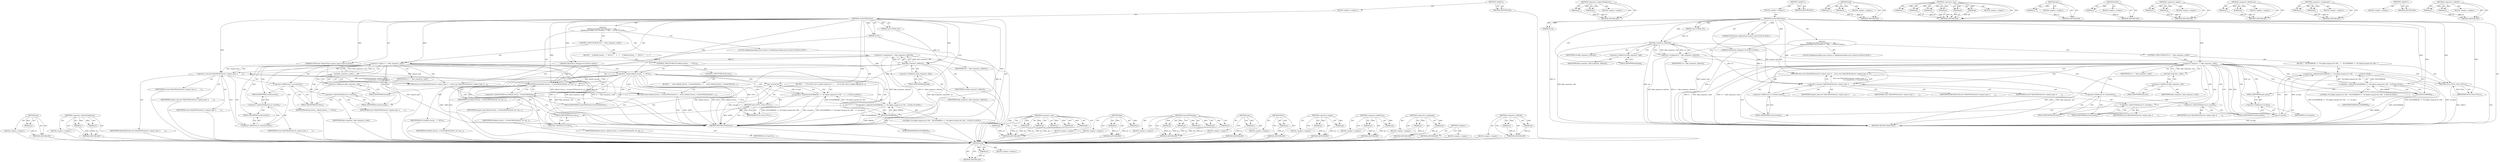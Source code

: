 digraph "&lt;operator&gt;.shiftLeft" {
vulnerable_108 [label=<(METHOD,end)>];
vulnerable_109 [label=<(PARAM,p1)>];
vulnerable_110 [label=<(BLOCK,&lt;empty&gt;,&lt;empty&gt;)>];
vulnerable_111 [label=<(METHOD_RETURN,ANY)>];
vulnerable_134 [label=<(METHOD,&lt;operator&gt;.indirectFieldAccess)>];
vulnerable_135 [label=<(PARAM,p1)>];
vulnerable_136 [label=<(PARAM,p2)>];
vulnerable_137 [label=<(BLOCK,&lt;empty&gt;,&lt;empty&gt;)>];
vulnerable_138 [label=<(METHOD_RETURN,ANY)>];
vulnerable_6 [label=<(METHOD,&lt;global&gt;)<SUB>1</SUB>>];
vulnerable_7 [label=<(BLOCK,&lt;empty&gt;,&lt;empty&gt;)<SUB>1</SUB>>];
vulnerable_8 [label=<(METHOD,CreateURLFetcher)<SUB>1</SUB>>];
vulnerable_9 [label=<(PARAM,int id)<SUB>2</SUB>>];
vulnerable_10 [label=<(PARAM,const GURL&amp; url)<SUB>3</SUB>>];
vulnerable_11 [label="<(PARAM,URLFetcher::RequestType request_type)<SUB>4</SUB>>"];
vulnerable_12 [label="<(PARAM,URLFetcher::Delegate* d)<SUB>5</SUB>>"];
vulnerable_13 [label="<(BLOCK,{
   FakeResponseMap::const_iterator it = fake_...,{
   FakeResponseMap::const_iterator it = fake_...)<SUB>5</SUB>>"];
vulnerable_14 [label="<(LOCAL,FakeResponseMap.const_iterator it: FakeResponseMap.const_iterator)<SUB>6</SUB>>"];
vulnerable_15 [label=<(&lt;operator&gt;.assignment,it = fake_responses_.find(url))<SUB>6</SUB>>];
vulnerable_16 [label=<(IDENTIFIER,it,it = fake_responses_.find(url))<SUB>6</SUB>>];
vulnerable_17 [label=<(find,fake_responses_.find(url))<SUB>6</SUB>>];
vulnerable_18 [label=<(&lt;operator&gt;.fieldAccess,fake_responses_.find)<SUB>6</SUB>>];
vulnerable_19 [label=<(IDENTIFIER,fake_responses_,fake_responses_.find(url))<SUB>6</SUB>>];
vulnerable_20 [label=<(FIELD_IDENTIFIER,find,find)<SUB>6</SUB>>];
vulnerable_21 [label=<(IDENTIFIER,url,fake_responses_.find(url))<SUB>6</SUB>>];
vulnerable_22 [label=<(CONTROL_STRUCTURE,IF,if (it == fake_responses_.end()))<SUB>7</SUB>>];
vulnerable_23 [label=<(&lt;operator&gt;.equals,it == fake_responses_.end())<SUB>7</SUB>>];
vulnerable_24 [label=<(IDENTIFIER,it,it == fake_responses_.end())<SUB>7</SUB>>];
vulnerable_25 [label=<(end,fake_responses_.end())<SUB>7</SUB>>];
vulnerable_26 [label=<(&lt;operator&gt;.fieldAccess,fake_responses_.end)<SUB>7</SUB>>];
vulnerable_27 [label=<(IDENTIFIER,fake_responses_,fake_responses_.end())<SUB>7</SUB>>];
vulnerable_28 [label=<(FIELD_IDENTIFIER,end,end)<SUB>7</SUB>>];
vulnerable_29 [label=<(BLOCK,{
    DLOG(ERROR) &lt;&lt; &quot;No baked response for URL...,{
    DLOG(ERROR) &lt;&lt; &quot;No baked response for URL...)<SUB>7</SUB>>];
vulnerable_30 [label="<(&lt;operator&gt;.shiftLeft,DLOG(ERROR) &lt;&lt; &quot;No baked response for URL: &quot; &lt;&lt;...)<SUB>8</SUB>>"];
vulnerable_31 [label="<(&lt;operator&gt;.shiftLeft,DLOG(ERROR) &lt;&lt; &quot;No baked response for URL: &quot;)<SUB>8</SUB>>"];
vulnerable_32 [label=<(DLOG,DLOG(ERROR))<SUB>8</SUB>>];
vulnerable_33 [label=<(IDENTIFIER,ERROR,DLOG(ERROR))<SUB>8</SUB>>];
vulnerable_34 [label="<(LITERAL,&quot;No baked response for URL: &quot;,DLOG(ERROR) &lt;&lt; &quot;No baked response for URL: &quot;)<SUB>8</SUB>>"];
vulnerable_35 [label=<(spec,url.spec())<SUB>8</SUB>>];
vulnerable_36 [label=<(&lt;operator&gt;.fieldAccess,url.spec)<SUB>8</SUB>>];
vulnerable_37 [label=<(IDENTIFIER,url,url.spec())<SUB>8</SUB>>];
vulnerable_38 [label=<(FIELD_IDENTIFIER,spec,spec)<SUB>8</SUB>>];
vulnerable_39 [label=<(RETURN,return NULL;,return NULL;)<SUB>9</SUB>>];
vulnerable_40 [label=<(IDENTIFIER,NULL,return NULL;)<SUB>9</SUB>>];
vulnerable_41 [label=<(RETURN,return new FakeURLFetcher(url, request_type, d,...,return new FakeURLFetcher(url, request_type, d,...)<SUB>11</SUB>>];
vulnerable_42 [label=<(&lt;operator&gt;.new,new FakeURLFetcher(url, request_type, d,
      ...)<SUB>11</SUB>>];
vulnerable_43 [label=<(IDENTIFIER,FakeURLFetcher,new FakeURLFetcher(url, request_type, d,
      ...)<SUB>11</SUB>>];
vulnerable_44 [label=<(IDENTIFIER,url,new FakeURLFetcher(url, request_type, d,
      ...)<SUB>11</SUB>>];
vulnerable_45 [label=<(IDENTIFIER,request_type,new FakeURLFetcher(url, request_type, d,
      ...)<SUB>11</SUB>>];
vulnerable_46 [label=<(IDENTIFIER,d,new FakeURLFetcher(url, request_type, d,
      ...)<SUB>11</SUB>>];
vulnerable_47 [label=<(&lt;operator&gt;.fieldAccess,it-&gt;second.first)<SUB>12</SUB>>];
vulnerable_48 [label=<(&lt;operator&gt;.indirectFieldAccess,it-&gt;second)<SUB>12</SUB>>];
vulnerable_49 [label=<(IDENTIFIER,it,new FakeURLFetcher(url, request_type, d,
      ...)<SUB>12</SUB>>];
vulnerable_50 [label=<(FIELD_IDENTIFIER,second,second)<SUB>12</SUB>>];
vulnerable_51 [label=<(FIELD_IDENTIFIER,first,first)<SUB>12</SUB>>];
vulnerable_52 [label=<(&lt;operator&gt;.fieldAccess,it-&gt;second.second)<SUB>12</SUB>>];
vulnerable_53 [label=<(&lt;operator&gt;.indirectFieldAccess,it-&gt;second)<SUB>12</SUB>>];
vulnerable_54 [label=<(IDENTIFIER,it,new FakeURLFetcher(url, request_type, d,
      ...)<SUB>12</SUB>>];
vulnerable_55 [label=<(FIELD_IDENTIFIER,second,second)<SUB>12</SUB>>];
vulnerable_56 [label=<(FIELD_IDENTIFIER,second,second)<SUB>12</SUB>>];
vulnerable_57 [label=<(METHOD_RETURN,URLFetcher)<SUB>1</SUB>>];
vulnerable_59 [label=<(METHOD_RETURN,ANY)<SUB>1</SUB>>];
vulnerable_93 [label=<(METHOD,find)>];
vulnerable_94 [label=<(PARAM,p1)>];
vulnerable_95 [label=<(PARAM,p2)>];
vulnerable_96 [label=<(BLOCK,&lt;empty&gt;,&lt;empty&gt;)>];
vulnerable_97 [label=<(METHOD_RETURN,ANY)>];
vulnerable_125 [label=<(METHOD,&lt;operator&gt;.new)>];
vulnerable_126 [label=<(PARAM,p1)>];
vulnerable_127 [label=<(PARAM,p2)>];
vulnerable_128 [label=<(PARAM,p3)>];
vulnerable_129 [label=<(PARAM,p4)>];
vulnerable_130 [label=<(PARAM,p5)>];
vulnerable_131 [label=<(PARAM,p6)>];
vulnerable_132 [label=<(BLOCK,&lt;empty&gt;,&lt;empty&gt;)>];
vulnerable_133 [label=<(METHOD_RETURN,ANY)>];
vulnerable_121 [label=<(METHOD,spec)>];
vulnerable_122 [label=<(PARAM,p1)>];
vulnerable_123 [label=<(BLOCK,&lt;empty&gt;,&lt;empty&gt;)>];
vulnerable_124 [label=<(METHOD_RETURN,ANY)>];
vulnerable_117 [label=<(METHOD,DLOG)>];
vulnerable_118 [label=<(PARAM,p1)>];
vulnerable_119 [label=<(BLOCK,&lt;empty&gt;,&lt;empty&gt;)>];
vulnerable_120 [label=<(METHOD_RETURN,ANY)>];
vulnerable_103 [label=<(METHOD,&lt;operator&gt;.equals)>];
vulnerable_104 [label=<(PARAM,p1)>];
vulnerable_105 [label=<(PARAM,p2)>];
vulnerable_106 [label=<(BLOCK,&lt;empty&gt;,&lt;empty&gt;)>];
vulnerable_107 [label=<(METHOD_RETURN,ANY)>];
vulnerable_98 [label=<(METHOD,&lt;operator&gt;.fieldAccess)>];
vulnerable_99 [label=<(PARAM,p1)>];
vulnerable_100 [label=<(PARAM,p2)>];
vulnerable_101 [label=<(BLOCK,&lt;empty&gt;,&lt;empty&gt;)>];
vulnerable_102 [label=<(METHOD_RETURN,ANY)>];
vulnerable_88 [label=<(METHOD,&lt;operator&gt;.assignment)>];
vulnerable_89 [label=<(PARAM,p1)>];
vulnerable_90 [label=<(PARAM,p2)>];
vulnerable_91 [label=<(BLOCK,&lt;empty&gt;,&lt;empty&gt;)>];
vulnerable_92 [label=<(METHOD_RETURN,ANY)>];
vulnerable_82 [label=<(METHOD,&lt;global&gt;)<SUB>1</SUB>>];
vulnerable_83 [label=<(BLOCK,&lt;empty&gt;,&lt;empty&gt;)>];
vulnerable_84 [label=<(METHOD_RETURN,ANY)>];
vulnerable_112 [label=<(METHOD,&lt;operator&gt;.shiftLeft)>];
vulnerable_113 [label=<(PARAM,p1)>];
vulnerable_114 [label=<(PARAM,p2)>];
vulnerable_115 [label=<(BLOCK,&lt;empty&gt;,&lt;empty&gt;)>];
vulnerable_116 [label=<(METHOD_RETURN,ANY)>];
fixed_124 [label=<(METHOD,end)>];
fixed_125 [label=<(PARAM,p1)>];
fixed_126 [label=<(BLOCK,&lt;empty&gt;,&lt;empty&gt;)>];
fixed_127 [label=<(METHOD_RETURN,ANY)>];
fixed_149 [label=<(METHOD,&lt;operator&gt;.indirectFieldAccess)>];
fixed_150 [label=<(PARAM,p1)>];
fixed_151 [label=<(PARAM,p2)>];
fixed_152 [label=<(BLOCK,&lt;empty&gt;,&lt;empty&gt;)>];
fixed_153 [label=<(METHOD_RETURN,ANY)>];
fixed_6 [label=<(METHOD,&lt;global&gt;)<SUB>1</SUB>>];
fixed_7 [label=<(BLOCK,&lt;empty&gt;,&lt;empty&gt;)<SUB>1</SUB>>];
fixed_8 [label=<(METHOD,CreateURLFetcher)<SUB>1</SUB>>];
fixed_9 [label=<(PARAM,int id)<SUB>2</SUB>>];
fixed_10 [label=<(PARAM,const GURL&amp; url)<SUB>3</SUB>>];
fixed_11 [label="<(PARAM,URLFetcher::RequestType request_type)<SUB>4</SUB>>"];
fixed_12 [label="<(PARAM,URLFetcher::Delegate* d)<SUB>5</SUB>>"];
fixed_13 [label="<(BLOCK,{
   FakeResponseMap::const_iterator it = fake_...,{
   FakeResponseMap::const_iterator it = fake_...)<SUB>5</SUB>>"];
fixed_14 [label="<(LOCAL,FakeResponseMap.const_iterator it: FakeResponseMap.const_iterator)<SUB>6</SUB>>"];
fixed_15 [label=<(&lt;operator&gt;.assignment,it = fake_responses_.find(url))<SUB>6</SUB>>];
fixed_16 [label=<(IDENTIFIER,it,it = fake_responses_.find(url))<SUB>6</SUB>>];
fixed_17 [label=<(find,fake_responses_.find(url))<SUB>6</SUB>>];
fixed_18 [label=<(&lt;operator&gt;.fieldAccess,fake_responses_.find)<SUB>6</SUB>>];
fixed_19 [label=<(IDENTIFIER,fake_responses_,fake_responses_.find(url))<SUB>6</SUB>>];
fixed_20 [label=<(FIELD_IDENTIFIER,find,find)<SUB>6</SUB>>];
fixed_21 [label=<(IDENTIFIER,url,fake_responses_.find(url))<SUB>6</SUB>>];
fixed_22 [label=<(CONTROL_STRUCTURE,IF,if (it == fake_responses_.end()))<SUB>7</SUB>>];
fixed_23 [label=<(&lt;operator&gt;.equals,it == fake_responses_.end())<SUB>7</SUB>>];
fixed_24 [label=<(IDENTIFIER,it,it == fake_responses_.end())<SUB>7</SUB>>];
fixed_25 [label=<(end,fake_responses_.end())<SUB>7</SUB>>];
fixed_26 [label=<(&lt;operator&gt;.fieldAccess,fake_responses_.end)<SUB>7</SUB>>];
fixed_27 [label=<(IDENTIFIER,fake_responses_,fake_responses_.end())<SUB>7</SUB>>];
fixed_28 [label=<(FIELD_IDENTIFIER,end,end)<SUB>7</SUB>>];
fixed_29 [label=<(BLOCK,{
    if (default_factory_ == NULL) {
      // ...,{
    if (default_factory_ == NULL) {
      // ...)<SUB>7</SUB>>];
fixed_30 [label=<(CONTROL_STRUCTURE,IF,if (default_factory_ == NULL))<SUB>8</SUB>>];
fixed_31 [label=<(&lt;operator&gt;.equals,default_factory_ == NULL)<SUB>8</SUB>>];
fixed_32 [label=<(IDENTIFIER,default_factory_,default_factory_ == NULL)<SUB>8</SUB>>];
fixed_33 [label=<(IDENTIFIER,NULL,default_factory_ == NULL)<SUB>8</SUB>>];
fixed_34 [label=<(BLOCK,{
      // If we don't have a baked response fo...,{
      // If we don't have a baked response fo...)<SUB>8</SUB>>];
fixed_35 [label="<(&lt;operator&gt;.shiftLeft,DLOG(ERROR) &lt;&lt; &quot;No baked response for URL: &quot; &lt;&lt;...)<SUB>10</SUB>>"];
fixed_36 [label="<(&lt;operator&gt;.shiftLeft,DLOG(ERROR) &lt;&lt; &quot;No baked response for URL: &quot;)<SUB>10</SUB>>"];
fixed_37 [label=<(DLOG,DLOG(ERROR))<SUB>10</SUB>>];
fixed_38 [label=<(IDENTIFIER,ERROR,DLOG(ERROR))<SUB>10</SUB>>];
fixed_39 [label="<(LITERAL,&quot;No baked response for URL: &quot;,DLOG(ERROR) &lt;&lt; &quot;No baked response for URL: &quot;)<SUB>10</SUB>>"];
fixed_40 [label=<(spec,url.spec())<SUB>10</SUB>>];
fixed_41 [label=<(&lt;operator&gt;.fieldAccess,url.spec)<SUB>10</SUB>>];
fixed_42 [label=<(IDENTIFIER,url,url.spec())<SUB>10</SUB>>];
fixed_43 [label=<(FIELD_IDENTIFIER,spec,spec)<SUB>10</SUB>>];
fixed_44 [label=<(RETURN,return NULL;,return NULL;)<SUB>11</SUB>>];
fixed_45 [label=<(IDENTIFIER,NULL,return NULL;)<SUB>11</SUB>>];
fixed_46 [label=<(CONTROL_STRUCTURE,ELSE,else)<SUB>12</SUB>>];
fixed_47 [label=<(BLOCK,{
      return default_factory_-&gt;CreateURLFetch...,{
      return default_factory_-&gt;CreateURLFetch...)<SUB>12</SUB>>];
fixed_48 [label=<(RETURN,return default_factory_-&gt;CreateURLFetcher(id, u...,return default_factory_-&gt;CreateURLFetcher(id, u...)<SUB>13</SUB>>];
fixed_49 [label=<(CreateURLFetcher,default_factory_-&gt;CreateURLFetcher(id, url, req...)<SUB>13</SUB>>];
fixed_50 [label=<(&lt;operator&gt;.indirectFieldAccess,default_factory_-&gt;CreateURLFetcher)<SUB>13</SUB>>];
fixed_51 [label=<(IDENTIFIER,default_factory_,default_factory_-&gt;CreateURLFetcher(id, url, req...)<SUB>13</SUB>>];
fixed_52 [label=<(FIELD_IDENTIFIER,CreateURLFetcher,CreateURLFetcher)<SUB>13</SUB>>];
fixed_53 [label=<(IDENTIFIER,id,default_factory_-&gt;CreateURLFetcher(id, url, req...)<SUB>13</SUB>>];
fixed_54 [label=<(IDENTIFIER,url,default_factory_-&gt;CreateURLFetcher(id, url, req...)<SUB>13</SUB>>];
fixed_55 [label=<(IDENTIFIER,request_type,default_factory_-&gt;CreateURLFetcher(id, url, req...)<SUB>13</SUB>>];
fixed_56 [label=<(IDENTIFIER,d,default_factory_-&gt;CreateURLFetcher(id, url, req...)<SUB>13</SUB>>];
fixed_57 [label=<(RETURN,return new FakeURLFetcher(url, request_type, d,...,return new FakeURLFetcher(url, request_type, d,...)<SUB>16</SUB>>];
fixed_58 [label=<(&lt;operator&gt;.new,new FakeURLFetcher(url, request_type, d,
      ...)<SUB>16</SUB>>];
fixed_59 [label=<(IDENTIFIER,FakeURLFetcher,new FakeURLFetcher(url, request_type, d,
      ...)<SUB>16</SUB>>];
fixed_60 [label=<(IDENTIFIER,url,new FakeURLFetcher(url, request_type, d,
      ...)<SUB>16</SUB>>];
fixed_61 [label=<(IDENTIFIER,request_type,new FakeURLFetcher(url, request_type, d,
      ...)<SUB>16</SUB>>];
fixed_62 [label=<(IDENTIFIER,d,new FakeURLFetcher(url, request_type, d,
      ...)<SUB>16</SUB>>];
fixed_63 [label=<(&lt;operator&gt;.fieldAccess,it-&gt;second.first)<SUB>17</SUB>>];
fixed_64 [label=<(&lt;operator&gt;.indirectFieldAccess,it-&gt;second)<SUB>17</SUB>>];
fixed_65 [label=<(IDENTIFIER,it,new FakeURLFetcher(url, request_type, d,
      ...)<SUB>17</SUB>>];
fixed_66 [label=<(FIELD_IDENTIFIER,second,second)<SUB>17</SUB>>];
fixed_67 [label=<(FIELD_IDENTIFIER,first,first)<SUB>17</SUB>>];
fixed_68 [label=<(&lt;operator&gt;.fieldAccess,it-&gt;second.second)<SUB>17</SUB>>];
fixed_69 [label=<(&lt;operator&gt;.indirectFieldAccess,it-&gt;second)<SUB>17</SUB>>];
fixed_70 [label=<(IDENTIFIER,it,new FakeURLFetcher(url, request_type, d,
      ...)<SUB>17</SUB>>];
fixed_71 [label=<(FIELD_IDENTIFIER,second,second)<SUB>17</SUB>>];
fixed_72 [label=<(FIELD_IDENTIFIER,second,second)<SUB>17</SUB>>];
fixed_73 [label=<(METHOD_RETURN,URLFetcher)<SUB>1</SUB>>];
fixed_75 [label=<(METHOD_RETURN,ANY)<SUB>1</SUB>>];
fixed_154 [label=<(METHOD,&lt;operator&gt;.new)>];
fixed_155 [label=<(PARAM,p1)>];
fixed_156 [label=<(PARAM,p2)>];
fixed_157 [label=<(PARAM,p3)>];
fixed_158 [label=<(PARAM,p4)>];
fixed_159 [label=<(PARAM,p5)>];
fixed_160 [label=<(PARAM,p6)>];
fixed_161 [label=<(BLOCK,&lt;empty&gt;,&lt;empty&gt;)>];
fixed_162 [label=<(METHOD_RETURN,ANY)>];
fixed_109 [label=<(METHOD,find)>];
fixed_110 [label=<(PARAM,p1)>];
fixed_111 [label=<(PARAM,p2)>];
fixed_112 [label=<(BLOCK,&lt;empty&gt;,&lt;empty&gt;)>];
fixed_113 [label=<(METHOD_RETURN,ANY)>];
fixed_141 [label=<(METHOD,CreateURLFetcher)>];
fixed_142 [label=<(PARAM,p1)>];
fixed_143 [label=<(PARAM,p2)>];
fixed_144 [label=<(PARAM,p3)>];
fixed_145 [label=<(PARAM,p4)>];
fixed_146 [label=<(PARAM,p5)>];
fixed_147 [label=<(BLOCK,&lt;empty&gt;,&lt;empty&gt;)>];
fixed_148 [label=<(METHOD_RETURN,ANY)>];
fixed_137 [label=<(METHOD,spec)>];
fixed_138 [label=<(PARAM,p1)>];
fixed_139 [label=<(BLOCK,&lt;empty&gt;,&lt;empty&gt;)>];
fixed_140 [label=<(METHOD_RETURN,ANY)>];
fixed_133 [label=<(METHOD,DLOG)>];
fixed_134 [label=<(PARAM,p1)>];
fixed_135 [label=<(BLOCK,&lt;empty&gt;,&lt;empty&gt;)>];
fixed_136 [label=<(METHOD_RETURN,ANY)>];
fixed_119 [label=<(METHOD,&lt;operator&gt;.equals)>];
fixed_120 [label=<(PARAM,p1)>];
fixed_121 [label=<(PARAM,p2)>];
fixed_122 [label=<(BLOCK,&lt;empty&gt;,&lt;empty&gt;)>];
fixed_123 [label=<(METHOD_RETURN,ANY)>];
fixed_114 [label=<(METHOD,&lt;operator&gt;.fieldAccess)>];
fixed_115 [label=<(PARAM,p1)>];
fixed_116 [label=<(PARAM,p2)>];
fixed_117 [label=<(BLOCK,&lt;empty&gt;,&lt;empty&gt;)>];
fixed_118 [label=<(METHOD_RETURN,ANY)>];
fixed_104 [label=<(METHOD,&lt;operator&gt;.assignment)>];
fixed_105 [label=<(PARAM,p1)>];
fixed_106 [label=<(PARAM,p2)>];
fixed_107 [label=<(BLOCK,&lt;empty&gt;,&lt;empty&gt;)>];
fixed_108 [label=<(METHOD_RETURN,ANY)>];
fixed_98 [label=<(METHOD,&lt;global&gt;)<SUB>1</SUB>>];
fixed_99 [label=<(BLOCK,&lt;empty&gt;,&lt;empty&gt;)>];
fixed_100 [label=<(METHOD_RETURN,ANY)>];
fixed_128 [label=<(METHOD,&lt;operator&gt;.shiftLeft)>];
fixed_129 [label=<(PARAM,p1)>];
fixed_130 [label=<(PARAM,p2)>];
fixed_131 [label=<(BLOCK,&lt;empty&gt;,&lt;empty&gt;)>];
fixed_132 [label=<(METHOD_RETURN,ANY)>];
vulnerable_108 -> vulnerable_109  [key=0, label="AST: "];
vulnerable_108 -> vulnerable_109  [key=1, label="DDG: "];
vulnerable_108 -> vulnerable_110  [key=0, label="AST: "];
vulnerable_108 -> vulnerable_111  [key=0, label="AST: "];
vulnerable_108 -> vulnerable_111  [key=1, label="CFG: "];
vulnerable_109 -> vulnerable_111  [key=0, label="DDG: p1"];
vulnerable_134 -> vulnerable_135  [key=0, label="AST: "];
vulnerable_134 -> vulnerable_135  [key=1, label="DDG: "];
vulnerable_134 -> vulnerable_137  [key=0, label="AST: "];
vulnerable_134 -> vulnerable_136  [key=0, label="AST: "];
vulnerable_134 -> vulnerable_136  [key=1, label="DDG: "];
vulnerable_134 -> vulnerable_138  [key=0, label="AST: "];
vulnerable_134 -> vulnerable_138  [key=1, label="CFG: "];
vulnerable_135 -> vulnerable_138  [key=0, label="DDG: p1"];
vulnerable_136 -> vulnerable_138  [key=0, label="DDG: p2"];
vulnerable_6 -> vulnerable_7  [key=0, label="AST: "];
vulnerable_6 -> vulnerable_59  [key=0, label="AST: "];
vulnerable_6 -> vulnerable_59  [key=1, label="CFG: "];
vulnerable_7 -> vulnerable_8  [key=0, label="AST: "];
vulnerable_8 -> vulnerable_9  [key=0, label="AST: "];
vulnerable_8 -> vulnerable_9  [key=1, label="DDG: "];
vulnerable_8 -> vulnerable_10  [key=0, label="AST: "];
vulnerable_8 -> vulnerable_10  [key=1, label="DDG: "];
vulnerable_8 -> vulnerable_11  [key=0, label="AST: "];
vulnerable_8 -> vulnerable_11  [key=1, label="DDG: "];
vulnerable_8 -> vulnerable_12  [key=0, label="AST: "];
vulnerable_8 -> vulnerable_12  [key=1, label="DDG: "];
vulnerable_8 -> vulnerable_13  [key=0, label="AST: "];
vulnerable_8 -> vulnerable_57  [key=0, label="AST: "];
vulnerable_8 -> vulnerable_20  [key=0, label="CFG: "];
vulnerable_8 -> vulnerable_17  [key=0, label="DDG: "];
vulnerable_8 -> vulnerable_23  [key=0, label="DDG: "];
vulnerable_8 -> vulnerable_39  [key=0, label="DDG: "];
vulnerable_8 -> vulnerable_42  [key=0, label="DDG: "];
vulnerable_8 -> vulnerable_40  [key=0, label="DDG: "];
vulnerable_8 -> vulnerable_31  [key=0, label="DDG: "];
vulnerable_8 -> vulnerable_32  [key=0, label="DDG: "];
vulnerable_9 -> vulnerable_57  [key=0, label="DDG: id"];
vulnerable_10 -> vulnerable_17  [key=0, label="DDG: url"];
vulnerable_11 -> vulnerable_57  [key=0, label="DDG: request_type"];
vulnerable_11 -> vulnerable_42  [key=0, label="DDG: request_type"];
vulnerable_12 -> vulnerable_57  [key=0, label="DDG: d"];
vulnerable_12 -> vulnerable_42  [key=0, label="DDG: d"];
vulnerable_13 -> vulnerable_14  [key=0, label="AST: "];
vulnerable_13 -> vulnerable_15  [key=0, label="AST: "];
vulnerable_13 -> vulnerable_22  [key=0, label="AST: "];
vulnerable_13 -> vulnerable_41  [key=0, label="AST: "];
vulnerable_15 -> vulnerable_16  [key=0, label="AST: "];
vulnerable_15 -> vulnerable_17  [key=0, label="AST: "];
vulnerable_15 -> vulnerable_28  [key=0, label="CFG: "];
vulnerable_15 -> vulnerable_57  [key=0, label="DDG: fake_responses_.find(url)"];
vulnerable_15 -> vulnerable_57  [key=1, label="DDG: it = fake_responses_.find(url)"];
vulnerable_15 -> vulnerable_23  [key=0, label="DDG: it"];
vulnerable_17 -> vulnerable_18  [key=0, label="AST: "];
vulnerable_17 -> vulnerable_21  [key=0, label="AST: "];
vulnerable_17 -> vulnerable_15  [key=0, label="CFG: "];
vulnerable_17 -> vulnerable_15  [key=1, label="DDG: fake_responses_.find"];
vulnerable_17 -> vulnerable_15  [key=2, label="DDG: url"];
vulnerable_17 -> vulnerable_57  [key=0, label="DDG: fake_responses_.find"];
vulnerable_17 -> vulnerable_57  [key=1, label="DDG: url"];
vulnerable_17 -> vulnerable_42  [key=0, label="DDG: url"];
vulnerable_17 -> vulnerable_35  [key=0, label="DDG: url"];
vulnerable_18 -> vulnerable_19  [key=0, label="AST: "];
vulnerable_18 -> vulnerable_20  [key=0, label="AST: "];
vulnerable_18 -> vulnerable_17  [key=0, label="CFG: "];
vulnerable_20 -> vulnerable_18  [key=0, label="CFG: "];
vulnerable_22 -> vulnerable_23  [key=0, label="AST: "];
vulnerable_22 -> vulnerable_29  [key=0, label="AST: "];
vulnerable_23 -> vulnerable_24  [key=0, label="AST: "];
vulnerable_23 -> vulnerable_25  [key=0, label="AST: "];
vulnerable_23 -> vulnerable_32  [key=0, label="CFG: "];
vulnerable_23 -> vulnerable_32  [key=1, label="CDG: "];
vulnerable_23 -> vulnerable_50  [key=0, label="CFG: "];
vulnerable_23 -> vulnerable_50  [key=1, label="CDG: "];
vulnerable_23 -> vulnerable_57  [key=0, label="DDG: it"];
vulnerable_23 -> vulnerable_57  [key=1, label="DDG: fake_responses_.end()"];
vulnerable_23 -> vulnerable_57  [key=2, label="DDG: it == fake_responses_.end()"];
vulnerable_23 -> vulnerable_47  [key=0, label="CDG: "];
vulnerable_23 -> vulnerable_30  [key=0, label="CDG: "];
vulnerable_23 -> vulnerable_48  [key=0, label="CDG: "];
vulnerable_23 -> vulnerable_42  [key=0, label="CDG: "];
vulnerable_23 -> vulnerable_51  [key=0, label="CDG: "];
vulnerable_23 -> vulnerable_36  [key=0, label="CDG: "];
vulnerable_23 -> vulnerable_52  [key=0, label="CDG: "];
vulnerable_23 -> vulnerable_53  [key=0, label="CDG: "];
vulnerable_23 -> vulnerable_38  [key=0, label="CDG: "];
vulnerable_23 -> vulnerable_56  [key=0, label="CDG: "];
vulnerable_23 -> vulnerable_41  [key=0, label="CDG: "];
vulnerable_23 -> vulnerable_35  [key=0, label="CDG: "];
vulnerable_23 -> vulnerable_55  [key=0, label="CDG: "];
vulnerable_23 -> vulnerable_39  [key=0, label="CDG: "];
vulnerable_23 -> vulnerable_31  [key=0, label="CDG: "];
vulnerable_25 -> vulnerable_26  [key=0, label="AST: "];
vulnerable_25 -> vulnerable_23  [key=0, label="CFG: "];
vulnerable_25 -> vulnerable_23  [key=1, label="DDG: fake_responses_.end"];
vulnerable_25 -> vulnerable_57  [key=0, label="DDG: fake_responses_.end"];
vulnerable_26 -> vulnerable_27  [key=0, label="AST: "];
vulnerable_26 -> vulnerable_28  [key=0, label="AST: "];
vulnerable_26 -> vulnerable_25  [key=0, label="CFG: "];
vulnerable_28 -> vulnerable_26  [key=0, label="CFG: "];
vulnerable_29 -> vulnerable_30  [key=0, label="AST: "];
vulnerable_29 -> vulnerable_39  [key=0, label="AST: "];
vulnerable_30 -> vulnerable_31  [key=0, label="AST: "];
vulnerable_30 -> vulnerable_35  [key=0, label="AST: "];
vulnerable_30 -> vulnerable_39  [key=0, label="CFG: "];
vulnerable_30 -> vulnerable_57  [key=0, label="DDG: DLOG(ERROR) &lt;&lt; &quot;No baked response for URL: &quot;"];
vulnerable_30 -> vulnerable_57  [key=1, label="DDG: url.spec()"];
vulnerable_30 -> vulnerable_57  [key=2, label="DDG: DLOG(ERROR) &lt;&lt; &quot;No baked response for URL: &quot; &lt;&lt; url.spec()"];
vulnerable_31 -> vulnerable_32  [key=0, label="AST: "];
vulnerable_31 -> vulnerable_34  [key=0, label="AST: "];
vulnerable_31 -> vulnerable_38  [key=0, label="CFG: "];
vulnerable_31 -> vulnerable_57  [key=0, label="DDG: DLOG(ERROR)"];
vulnerable_31 -> vulnerable_30  [key=0, label="DDG: DLOG(ERROR)"];
vulnerable_31 -> vulnerable_30  [key=1, label="DDG: &quot;No baked response for URL: &quot;"];
vulnerable_32 -> vulnerable_33  [key=0, label="AST: "];
vulnerable_32 -> vulnerable_31  [key=0, label="CFG: "];
vulnerable_32 -> vulnerable_31  [key=1, label="DDG: ERROR"];
vulnerable_32 -> vulnerable_57  [key=0, label="DDG: ERROR"];
vulnerable_35 -> vulnerable_36  [key=0, label="AST: "];
vulnerable_35 -> vulnerable_30  [key=0, label="CFG: "];
vulnerable_35 -> vulnerable_30  [key=1, label="DDG: url.spec"];
vulnerable_35 -> vulnerable_57  [key=0, label="DDG: url.spec"];
vulnerable_36 -> vulnerable_37  [key=0, label="AST: "];
vulnerable_36 -> vulnerable_38  [key=0, label="AST: "];
vulnerable_36 -> vulnerable_35  [key=0, label="CFG: "];
vulnerable_38 -> vulnerable_36  [key=0, label="CFG: "];
vulnerable_39 -> vulnerable_40  [key=0, label="AST: "];
vulnerable_39 -> vulnerable_57  [key=0, label="CFG: "];
vulnerable_39 -> vulnerable_57  [key=1, label="DDG: &lt;RET&gt;"];
vulnerable_40 -> vulnerable_39  [key=0, label="DDG: NULL"];
vulnerable_41 -> vulnerable_42  [key=0, label="AST: "];
vulnerable_41 -> vulnerable_57  [key=0, label="CFG: "];
vulnerable_41 -> vulnerable_57  [key=1, label="DDG: &lt;RET&gt;"];
vulnerable_42 -> vulnerable_43  [key=0, label="AST: "];
vulnerable_42 -> vulnerable_44  [key=0, label="AST: "];
vulnerable_42 -> vulnerable_45  [key=0, label="AST: "];
vulnerable_42 -> vulnerable_46  [key=0, label="AST: "];
vulnerable_42 -> vulnerable_47  [key=0, label="AST: "];
vulnerable_42 -> vulnerable_52  [key=0, label="AST: "];
vulnerable_42 -> vulnerable_41  [key=0, label="CFG: "];
vulnerable_42 -> vulnerable_41  [key=1, label="DDG: new FakeURLFetcher(url, request_type, d,
                             it-&gt;second.first, it-&gt;second.second)"];
vulnerable_47 -> vulnerable_48  [key=0, label="AST: "];
vulnerable_47 -> vulnerable_51  [key=0, label="AST: "];
vulnerable_47 -> vulnerable_55  [key=0, label="CFG: "];
vulnerable_48 -> vulnerable_49  [key=0, label="AST: "];
vulnerable_48 -> vulnerable_50  [key=0, label="AST: "];
vulnerable_48 -> vulnerable_51  [key=0, label="CFG: "];
vulnerable_50 -> vulnerable_48  [key=0, label="CFG: "];
vulnerable_51 -> vulnerable_47  [key=0, label="CFG: "];
vulnerable_52 -> vulnerable_53  [key=0, label="AST: "];
vulnerable_52 -> vulnerable_56  [key=0, label="AST: "];
vulnerable_52 -> vulnerable_42  [key=0, label="CFG: "];
vulnerable_53 -> vulnerable_54  [key=0, label="AST: "];
vulnerable_53 -> vulnerable_55  [key=0, label="AST: "];
vulnerable_53 -> vulnerable_56  [key=0, label="CFG: "];
vulnerable_55 -> vulnerable_53  [key=0, label="CFG: "];
vulnerable_56 -> vulnerable_52  [key=0, label="CFG: "];
vulnerable_93 -> vulnerable_94  [key=0, label="AST: "];
vulnerable_93 -> vulnerable_94  [key=1, label="DDG: "];
vulnerable_93 -> vulnerable_96  [key=0, label="AST: "];
vulnerable_93 -> vulnerable_95  [key=0, label="AST: "];
vulnerable_93 -> vulnerable_95  [key=1, label="DDG: "];
vulnerable_93 -> vulnerable_97  [key=0, label="AST: "];
vulnerable_93 -> vulnerable_97  [key=1, label="CFG: "];
vulnerable_94 -> vulnerable_97  [key=0, label="DDG: p1"];
vulnerable_95 -> vulnerable_97  [key=0, label="DDG: p2"];
vulnerable_125 -> vulnerable_126  [key=0, label="AST: "];
vulnerable_125 -> vulnerable_126  [key=1, label="DDG: "];
vulnerable_125 -> vulnerable_132  [key=0, label="AST: "];
vulnerable_125 -> vulnerable_127  [key=0, label="AST: "];
vulnerable_125 -> vulnerable_127  [key=1, label="DDG: "];
vulnerable_125 -> vulnerable_133  [key=0, label="AST: "];
vulnerable_125 -> vulnerable_133  [key=1, label="CFG: "];
vulnerable_125 -> vulnerable_128  [key=0, label="AST: "];
vulnerable_125 -> vulnerable_128  [key=1, label="DDG: "];
vulnerable_125 -> vulnerable_129  [key=0, label="AST: "];
vulnerable_125 -> vulnerable_129  [key=1, label="DDG: "];
vulnerable_125 -> vulnerable_130  [key=0, label="AST: "];
vulnerable_125 -> vulnerable_130  [key=1, label="DDG: "];
vulnerable_125 -> vulnerable_131  [key=0, label="AST: "];
vulnerable_125 -> vulnerable_131  [key=1, label="DDG: "];
vulnerable_126 -> vulnerable_133  [key=0, label="DDG: p1"];
vulnerable_127 -> vulnerable_133  [key=0, label="DDG: p2"];
vulnerable_128 -> vulnerable_133  [key=0, label="DDG: p3"];
vulnerable_129 -> vulnerable_133  [key=0, label="DDG: p4"];
vulnerable_130 -> vulnerable_133  [key=0, label="DDG: p5"];
vulnerable_131 -> vulnerable_133  [key=0, label="DDG: p6"];
vulnerable_121 -> vulnerable_122  [key=0, label="AST: "];
vulnerable_121 -> vulnerable_122  [key=1, label="DDG: "];
vulnerable_121 -> vulnerable_123  [key=0, label="AST: "];
vulnerable_121 -> vulnerable_124  [key=0, label="AST: "];
vulnerable_121 -> vulnerable_124  [key=1, label="CFG: "];
vulnerable_122 -> vulnerable_124  [key=0, label="DDG: p1"];
vulnerable_117 -> vulnerable_118  [key=0, label="AST: "];
vulnerable_117 -> vulnerable_118  [key=1, label="DDG: "];
vulnerable_117 -> vulnerable_119  [key=0, label="AST: "];
vulnerable_117 -> vulnerable_120  [key=0, label="AST: "];
vulnerable_117 -> vulnerable_120  [key=1, label="CFG: "];
vulnerable_118 -> vulnerable_120  [key=0, label="DDG: p1"];
vulnerable_103 -> vulnerable_104  [key=0, label="AST: "];
vulnerable_103 -> vulnerable_104  [key=1, label="DDG: "];
vulnerable_103 -> vulnerable_106  [key=0, label="AST: "];
vulnerable_103 -> vulnerable_105  [key=0, label="AST: "];
vulnerable_103 -> vulnerable_105  [key=1, label="DDG: "];
vulnerable_103 -> vulnerable_107  [key=0, label="AST: "];
vulnerable_103 -> vulnerable_107  [key=1, label="CFG: "];
vulnerable_104 -> vulnerable_107  [key=0, label="DDG: p1"];
vulnerable_105 -> vulnerable_107  [key=0, label="DDG: p2"];
vulnerable_98 -> vulnerable_99  [key=0, label="AST: "];
vulnerable_98 -> vulnerable_99  [key=1, label="DDG: "];
vulnerable_98 -> vulnerable_101  [key=0, label="AST: "];
vulnerable_98 -> vulnerable_100  [key=0, label="AST: "];
vulnerable_98 -> vulnerable_100  [key=1, label="DDG: "];
vulnerable_98 -> vulnerable_102  [key=0, label="AST: "];
vulnerable_98 -> vulnerable_102  [key=1, label="CFG: "];
vulnerable_99 -> vulnerable_102  [key=0, label="DDG: p1"];
vulnerable_100 -> vulnerable_102  [key=0, label="DDG: p2"];
vulnerable_88 -> vulnerable_89  [key=0, label="AST: "];
vulnerable_88 -> vulnerable_89  [key=1, label="DDG: "];
vulnerable_88 -> vulnerable_91  [key=0, label="AST: "];
vulnerable_88 -> vulnerable_90  [key=0, label="AST: "];
vulnerable_88 -> vulnerable_90  [key=1, label="DDG: "];
vulnerable_88 -> vulnerable_92  [key=0, label="AST: "];
vulnerable_88 -> vulnerable_92  [key=1, label="CFG: "];
vulnerable_89 -> vulnerable_92  [key=0, label="DDG: p1"];
vulnerable_90 -> vulnerable_92  [key=0, label="DDG: p2"];
vulnerable_82 -> vulnerable_83  [key=0, label="AST: "];
vulnerable_82 -> vulnerable_84  [key=0, label="AST: "];
vulnerable_82 -> vulnerable_84  [key=1, label="CFG: "];
vulnerable_112 -> vulnerable_113  [key=0, label="AST: "];
vulnerable_112 -> vulnerable_113  [key=1, label="DDG: "];
vulnerable_112 -> vulnerable_115  [key=0, label="AST: "];
vulnerable_112 -> vulnerable_114  [key=0, label="AST: "];
vulnerable_112 -> vulnerable_114  [key=1, label="DDG: "];
vulnerable_112 -> vulnerable_116  [key=0, label="AST: "];
vulnerable_112 -> vulnerable_116  [key=1, label="CFG: "];
vulnerable_113 -> vulnerable_116  [key=0, label="DDG: p1"];
vulnerable_114 -> vulnerable_116  [key=0, label="DDG: p2"];
fixed_124 -> fixed_125  [key=0, label="AST: "];
fixed_124 -> fixed_125  [key=1, label="DDG: "];
fixed_124 -> fixed_126  [key=0, label="AST: "];
fixed_124 -> fixed_127  [key=0, label="AST: "];
fixed_124 -> fixed_127  [key=1, label="CFG: "];
fixed_125 -> fixed_127  [key=0, label="DDG: p1"];
fixed_126 -> vulnerable_108  [key=0];
fixed_127 -> vulnerable_108  [key=0];
fixed_149 -> fixed_150  [key=0, label="AST: "];
fixed_149 -> fixed_150  [key=1, label="DDG: "];
fixed_149 -> fixed_152  [key=0, label="AST: "];
fixed_149 -> fixed_151  [key=0, label="AST: "];
fixed_149 -> fixed_151  [key=1, label="DDG: "];
fixed_149 -> fixed_153  [key=0, label="AST: "];
fixed_149 -> fixed_153  [key=1, label="CFG: "];
fixed_150 -> fixed_153  [key=0, label="DDG: p1"];
fixed_151 -> fixed_153  [key=0, label="DDG: p2"];
fixed_152 -> vulnerable_108  [key=0];
fixed_153 -> vulnerable_108  [key=0];
fixed_6 -> fixed_7  [key=0, label="AST: "];
fixed_6 -> fixed_75  [key=0, label="AST: "];
fixed_6 -> fixed_75  [key=1, label="CFG: "];
fixed_7 -> fixed_8  [key=0, label="AST: "];
fixed_8 -> fixed_9  [key=0, label="AST: "];
fixed_8 -> fixed_9  [key=1, label="DDG: "];
fixed_8 -> fixed_10  [key=0, label="AST: "];
fixed_8 -> fixed_10  [key=1, label="DDG: "];
fixed_8 -> fixed_11  [key=0, label="AST: "];
fixed_8 -> fixed_11  [key=1, label="DDG: "];
fixed_8 -> fixed_12  [key=0, label="AST: "];
fixed_8 -> fixed_12  [key=1, label="DDG: "];
fixed_8 -> fixed_13  [key=0, label="AST: "];
fixed_8 -> fixed_73  [key=0, label="AST: "];
fixed_8 -> fixed_20  [key=0, label="CFG: "];
fixed_8 -> fixed_17  [key=0, label="DDG: "];
fixed_8 -> fixed_23  [key=0, label="DDG: "];
fixed_8 -> fixed_58  [key=0, label="DDG: "];
fixed_8 -> fixed_31  [key=0, label="DDG: "];
fixed_8 -> fixed_45  [key=0, label="DDG: "];
fixed_8 -> fixed_36  [key=0, label="DDG: "];
fixed_8 -> fixed_37  [key=0, label="DDG: "];
fixed_8 -> fixed_49  [key=0, label="DDG: "];
fixed_9 -> fixed_73  [key=0, label="DDG: id"];
fixed_9 -> fixed_49  [key=0, label="DDG: id"];
fixed_10 -> fixed_17  [key=0, label="DDG: url"];
fixed_11 -> fixed_73  [key=0, label="DDG: request_type"];
fixed_11 -> fixed_58  [key=0, label="DDG: request_type"];
fixed_11 -> fixed_49  [key=0, label="DDG: request_type"];
fixed_12 -> fixed_73  [key=0, label="DDG: d"];
fixed_12 -> fixed_58  [key=0, label="DDG: d"];
fixed_12 -> fixed_49  [key=0, label="DDG: d"];
fixed_13 -> fixed_14  [key=0, label="AST: "];
fixed_13 -> fixed_15  [key=0, label="AST: "];
fixed_13 -> fixed_22  [key=0, label="AST: "];
fixed_13 -> fixed_57  [key=0, label="AST: "];
fixed_14 -> vulnerable_108  [key=0];
fixed_15 -> fixed_16  [key=0, label="AST: "];
fixed_15 -> fixed_17  [key=0, label="AST: "];
fixed_15 -> fixed_28  [key=0, label="CFG: "];
fixed_15 -> fixed_73  [key=0, label="DDG: fake_responses_.find(url)"];
fixed_15 -> fixed_73  [key=1, label="DDG: it = fake_responses_.find(url)"];
fixed_15 -> fixed_23  [key=0, label="DDG: it"];
fixed_16 -> vulnerable_108  [key=0];
fixed_17 -> fixed_18  [key=0, label="AST: "];
fixed_17 -> fixed_21  [key=0, label="AST: "];
fixed_17 -> fixed_15  [key=0, label="CFG: "];
fixed_17 -> fixed_15  [key=1, label="DDG: fake_responses_.find"];
fixed_17 -> fixed_15  [key=2, label="DDG: url"];
fixed_17 -> fixed_73  [key=0, label="DDG: fake_responses_.find"];
fixed_17 -> fixed_73  [key=1, label="DDG: url"];
fixed_17 -> fixed_58  [key=0, label="DDG: url"];
fixed_17 -> fixed_40  [key=0, label="DDG: url"];
fixed_17 -> fixed_49  [key=0, label="DDG: url"];
fixed_18 -> fixed_19  [key=0, label="AST: "];
fixed_18 -> fixed_20  [key=0, label="AST: "];
fixed_18 -> fixed_17  [key=0, label="CFG: "];
fixed_19 -> vulnerable_108  [key=0];
fixed_20 -> fixed_18  [key=0, label="CFG: "];
fixed_21 -> vulnerable_108  [key=0];
fixed_22 -> fixed_23  [key=0, label="AST: "];
fixed_22 -> fixed_29  [key=0, label="AST: "];
fixed_23 -> fixed_24  [key=0, label="AST: "];
fixed_23 -> fixed_25  [key=0, label="AST: "];
fixed_23 -> fixed_31  [key=0, label="CFG: "];
fixed_23 -> fixed_31  [key=1, label="CDG: "];
fixed_23 -> fixed_66  [key=0, label="CFG: "];
fixed_23 -> fixed_66  [key=1, label="CDG: "];
fixed_23 -> fixed_73  [key=0, label="DDG: it"];
fixed_23 -> fixed_73  [key=1, label="DDG: fake_responses_.end()"];
fixed_23 -> fixed_73  [key=2, label="DDG: it == fake_responses_.end()"];
fixed_23 -> fixed_58  [key=0, label="CDG: "];
fixed_23 -> fixed_68  [key=0, label="CDG: "];
fixed_23 -> fixed_64  [key=0, label="CDG: "];
fixed_23 -> fixed_57  [key=0, label="CDG: "];
fixed_23 -> fixed_71  [key=0, label="CDG: "];
fixed_23 -> fixed_72  [key=0, label="CDG: "];
fixed_23 -> fixed_69  [key=0, label="CDG: "];
fixed_23 -> fixed_67  [key=0, label="CDG: "];
fixed_23 -> fixed_63  [key=0, label="CDG: "];
fixed_24 -> vulnerable_108  [key=0];
fixed_25 -> fixed_26  [key=0, label="AST: "];
fixed_25 -> fixed_23  [key=0, label="CFG: "];
fixed_25 -> fixed_23  [key=1, label="DDG: fake_responses_.end"];
fixed_25 -> fixed_73  [key=0, label="DDG: fake_responses_.end"];
fixed_26 -> fixed_27  [key=0, label="AST: "];
fixed_26 -> fixed_28  [key=0, label="AST: "];
fixed_26 -> fixed_25  [key=0, label="CFG: "];
fixed_27 -> vulnerable_108  [key=0];
fixed_28 -> fixed_26  [key=0, label="CFG: "];
fixed_29 -> fixed_30  [key=0, label="AST: "];
fixed_30 -> fixed_31  [key=0, label="AST: "];
fixed_30 -> fixed_34  [key=0, label="AST: "];
fixed_30 -> fixed_46  [key=0, label="AST: "];
fixed_31 -> fixed_32  [key=0, label="AST: "];
fixed_31 -> fixed_33  [key=0, label="AST: "];
fixed_31 -> fixed_37  [key=0, label="CFG: "];
fixed_31 -> fixed_37  [key=1, label="CDG: "];
fixed_31 -> fixed_52  [key=0, label="CFG: "];
fixed_31 -> fixed_52  [key=1, label="CDG: "];
fixed_31 -> fixed_73  [key=0, label="DDG: default_factory_"];
fixed_31 -> fixed_73  [key=1, label="DDG: NULL"];
fixed_31 -> fixed_73  [key=2, label="DDG: default_factory_ == NULL"];
fixed_31 -> fixed_45  [key=0, label="DDG: NULL"];
fixed_31 -> fixed_49  [key=0, label="DDG: default_factory_"];
fixed_31 -> fixed_49  [key=1, label="CDG: "];
fixed_31 -> fixed_48  [key=0, label="CDG: "];
fixed_31 -> fixed_36  [key=0, label="CDG: "];
fixed_31 -> fixed_41  [key=0, label="CDG: "];
fixed_31 -> fixed_40  [key=0, label="CDG: "];
fixed_31 -> fixed_50  [key=0, label="CDG: "];
fixed_31 -> fixed_44  [key=0, label="CDG: "];
fixed_31 -> fixed_35  [key=0, label="CDG: "];
fixed_31 -> fixed_43  [key=0, label="CDG: "];
fixed_32 -> vulnerable_108  [key=0];
fixed_33 -> vulnerable_108  [key=0];
fixed_34 -> fixed_35  [key=0, label="AST: "];
fixed_34 -> fixed_44  [key=0, label="AST: "];
fixed_35 -> fixed_36  [key=0, label="AST: "];
fixed_35 -> fixed_40  [key=0, label="AST: "];
fixed_35 -> fixed_44  [key=0, label="CFG: "];
fixed_35 -> fixed_73  [key=0, label="DDG: DLOG(ERROR) &lt;&lt; &quot;No baked response for URL: &quot;"];
fixed_35 -> fixed_73  [key=1, label="DDG: url.spec()"];
fixed_35 -> fixed_73  [key=2, label="DDG: DLOG(ERROR) &lt;&lt; &quot;No baked response for URL: &quot; &lt;&lt; url.spec()"];
fixed_36 -> fixed_37  [key=0, label="AST: "];
fixed_36 -> fixed_39  [key=0, label="AST: "];
fixed_36 -> fixed_43  [key=0, label="CFG: "];
fixed_36 -> fixed_73  [key=0, label="DDG: DLOG(ERROR)"];
fixed_36 -> fixed_35  [key=0, label="DDG: DLOG(ERROR)"];
fixed_36 -> fixed_35  [key=1, label="DDG: &quot;No baked response for URL: &quot;"];
fixed_37 -> fixed_38  [key=0, label="AST: "];
fixed_37 -> fixed_36  [key=0, label="CFG: "];
fixed_37 -> fixed_36  [key=1, label="DDG: ERROR"];
fixed_37 -> fixed_73  [key=0, label="DDG: ERROR"];
fixed_38 -> vulnerable_108  [key=0];
fixed_39 -> vulnerable_108  [key=0];
fixed_40 -> fixed_41  [key=0, label="AST: "];
fixed_40 -> fixed_35  [key=0, label="CFG: "];
fixed_40 -> fixed_35  [key=1, label="DDG: url.spec"];
fixed_40 -> fixed_73  [key=0, label="DDG: url.spec"];
fixed_41 -> fixed_42  [key=0, label="AST: "];
fixed_41 -> fixed_43  [key=0, label="AST: "];
fixed_41 -> fixed_40  [key=0, label="CFG: "];
fixed_42 -> vulnerable_108  [key=0];
fixed_43 -> fixed_41  [key=0, label="CFG: "];
fixed_44 -> fixed_45  [key=0, label="AST: "];
fixed_44 -> fixed_73  [key=0, label="CFG: "];
fixed_44 -> fixed_73  [key=1, label="DDG: &lt;RET&gt;"];
fixed_45 -> fixed_44  [key=0, label="DDG: NULL"];
fixed_46 -> fixed_47  [key=0, label="AST: "];
fixed_47 -> fixed_48  [key=0, label="AST: "];
fixed_48 -> fixed_49  [key=0, label="AST: "];
fixed_48 -> fixed_73  [key=0, label="CFG: "];
fixed_48 -> fixed_73  [key=1, label="DDG: &lt;RET&gt;"];
fixed_49 -> fixed_50  [key=0, label="AST: "];
fixed_49 -> fixed_53  [key=0, label="AST: "];
fixed_49 -> fixed_54  [key=0, label="AST: "];
fixed_49 -> fixed_55  [key=0, label="AST: "];
fixed_49 -> fixed_56  [key=0, label="AST: "];
fixed_49 -> fixed_48  [key=0, label="CFG: "];
fixed_49 -> fixed_48  [key=1, label="DDG: default_factory_-&gt;CreateURLFetcher(id, url, request_type, d)"];
fixed_50 -> fixed_51  [key=0, label="AST: "];
fixed_50 -> fixed_52  [key=0, label="AST: "];
fixed_50 -> fixed_49  [key=0, label="CFG: "];
fixed_51 -> vulnerable_108  [key=0];
fixed_52 -> fixed_50  [key=0, label="CFG: "];
fixed_53 -> vulnerable_108  [key=0];
fixed_54 -> vulnerable_108  [key=0];
fixed_55 -> vulnerable_108  [key=0];
fixed_56 -> vulnerable_108  [key=0];
fixed_57 -> fixed_58  [key=0, label="AST: "];
fixed_57 -> fixed_73  [key=0, label="CFG: "];
fixed_57 -> fixed_73  [key=1, label="DDG: &lt;RET&gt;"];
fixed_58 -> fixed_59  [key=0, label="AST: "];
fixed_58 -> fixed_60  [key=0, label="AST: "];
fixed_58 -> fixed_61  [key=0, label="AST: "];
fixed_58 -> fixed_62  [key=0, label="AST: "];
fixed_58 -> fixed_63  [key=0, label="AST: "];
fixed_58 -> fixed_68  [key=0, label="AST: "];
fixed_58 -> fixed_57  [key=0, label="CFG: "];
fixed_58 -> fixed_57  [key=1, label="DDG: new FakeURLFetcher(url, request_type, d,
                             it-&gt;second.first, it-&gt;second.second)"];
fixed_59 -> vulnerable_108  [key=0];
fixed_60 -> vulnerable_108  [key=0];
fixed_61 -> vulnerable_108  [key=0];
fixed_62 -> vulnerable_108  [key=0];
fixed_63 -> fixed_64  [key=0, label="AST: "];
fixed_63 -> fixed_67  [key=0, label="AST: "];
fixed_63 -> fixed_71  [key=0, label="CFG: "];
fixed_64 -> fixed_65  [key=0, label="AST: "];
fixed_64 -> fixed_66  [key=0, label="AST: "];
fixed_64 -> fixed_67  [key=0, label="CFG: "];
fixed_65 -> vulnerable_108  [key=0];
fixed_66 -> fixed_64  [key=0, label="CFG: "];
fixed_67 -> fixed_63  [key=0, label="CFG: "];
fixed_68 -> fixed_69  [key=0, label="AST: "];
fixed_68 -> fixed_72  [key=0, label="AST: "];
fixed_68 -> fixed_58  [key=0, label="CFG: "];
fixed_69 -> fixed_70  [key=0, label="AST: "];
fixed_69 -> fixed_71  [key=0, label="AST: "];
fixed_69 -> fixed_72  [key=0, label="CFG: "];
fixed_70 -> vulnerable_108  [key=0];
fixed_71 -> fixed_69  [key=0, label="CFG: "];
fixed_72 -> fixed_68  [key=0, label="CFG: "];
fixed_73 -> vulnerable_108  [key=0];
fixed_75 -> vulnerable_108  [key=0];
fixed_154 -> fixed_155  [key=0, label="AST: "];
fixed_154 -> fixed_155  [key=1, label="DDG: "];
fixed_154 -> fixed_161  [key=0, label="AST: "];
fixed_154 -> fixed_156  [key=0, label="AST: "];
fixed_154 -> fixed_156  [key=1, label="DDG: "];
fixed_154 -> fixed_162  [key=0, label="AST: "];
fixed_154 -> fixed_162  [key=1, label="CFG: "];
fixed_154 -> fixed_157  [key=0, label="AST: "];
fixed_154 -> fixed_157  [key=1, label="DDG: "];
fixed_154 -> fixed_158  [key=0, label="AST: "];
fixed_154 -> fixed_158  [key=1, label="DDG: "];
fixed_154 -> fixed_159  [key=0, label="AST: "];
fixed_154 -> fixed_159  [key=1, label="DDG: "];
fixed_154 -> fixed_160  [key=0, label="AST: "];
fixed_154 -> fixed_160  [key=1, label="DDG: "];
fixed_155 -> fixed_162  [key=0, label="DDG: p1"];
fixed_156 -> fixed_162  [key=0, label="DDG: p2"];
fixed_157 -> fixed_162  [key=0, label="DDG: p3"];
fixed_158 -> fixed_162  [key=0, label="DDG: p4"];
fixed_159 -> fixed_162  [key=0, label="DDG: p5"];
fixed_160 -> fixed_162  [key=0, label="DDG: p6"];
fixed_161 -> vulnerable_108  [key=0];
fixed_162 -> vulnerable_108  [key=0];
fixed_109 -> fixed_110  [key=0, label="AST: "];
fixed_109 -> fixed_110  [key=1, label="DDG: "];
fixed_109 -> fixed_112  [key=0, label="AST: "];
fixed_109 -> fixed_111  [key=0, label="AST: "];
fixed_109 -> fixed_111  [key=1, label="DDG: "];
fixed_109 -> fixed_113  [key=0, label="AST: "];
fixed_109 -> fixed_113  [key=1, label="CFG: "];
fixed_110 -> fixed_113  [key=0, label="DDG: p1"];
fixed_111 -> fixed_113  [key=0, label="DDG: p2"];
fixed_112 -> vulnerable_108  [key=0];
fixed_113 -> vulnerable_108  [key=0];
fixed_141 -> fixed_142  [key=0, label="AST: "];
fixed_141 -> fixed_142  [key=1, label="DDG: "];
fixed_141 -> fixed_147  [key=0, label="AST: "];
fixed_141 -> fixed_143  [key=0, label="AST: "];
fixed_141 -> fixed_143  [key=1, label="DDG: "];
fixed_141 -> fixed_148  [key=0, label="AST: "];
fixed_141 -> fixed_148  [key=1, label="CFG: "];
fixed_141 -> fixed_144  [key=0, label="AST: "];
fixed_141 -> fixed_144  [key=1, label="DDG: "];
fixed_141 -> fixed_145  [key=0, label="AST: "];
fixed_141 -> fixed_145  [key=1, label="DDG: "];
fixed_141 -> fixed_146  [key=0, label="AST: "];
fixed_141 -> fixed_146  [key=1, label="DDG: "];
fixed_142 -> fixed_148  [key=0, label="DDG: p1"];
fixed_143 -> fixed_148  [key=0, label="DDG: p2"];
fixed_144 -> fixed_148  [key=0, label="DDG: p3"];
fixed_145 -> fixed_148  [key=0, label="DDG: p4"];
fixed_146 -> fixed_148  [key=0, label="DDG: p5"];
fixed_147 -> vulnerable_108  [key=0];
fixed_148 -> vulnerable_108  [key=0];
fixed_137 -> fixed_138  [key=0, label="AST: "];
fixed_137 -> fixed_138  [key=1, label="DDG: "];
fixed_137 -> fixed_139  [key=0, label="AST: "];
fixed_137 -> fixed_140  [key=0, label="AST: "];
fixed_137 -> fixed_140  [key=1, label="CFG: "];
fixed_138 -> fixed_140  [key=0, label="DDG: p1"];
fixed_139 -> vulnerable_108  [key=0];
fixed_140 -> vulnerable_108  [key=0];
fixed_133 -> fixed_134  [key=0, label="AST: "];
fixed_133 -> fixed_134  [key=1, label="DDG: "];
fixed_133 -> fixed_135  [key=0, label="AST: "];
fixed_133 -> fixed_136  [key=0, label="AST: "];
fixed_133 -> fixed_136  [key=1, label="CFG: "];
fixed_134 -> fixed_136  [key=0, label="DDG: p1"];
fixed_135 -> vulnerable_108  [key=0];
fixed_136 -> vulnerable_108  [key=0];
fixed_119 -> fixed_120  [key=0, label="AST: "];
fixed_119 -> fixed_120  [key=1, label="DDG: "];
fixed_119 -> fixed_122  [key=0, label="AST: "];
fixed_119 -> fixed_121  [key=0, label="AST: "];
fixed_119 -> fixed_121  [key=1, label="DDG: "];
fixed_119 -> fixed_123  [key=0, label="AST: "];
fixed_119 -> fixed_123  [key=1, label="CFG: "];
fixed_120 -> fixed_123  [key=0, label="DDG: p1"];
fixed_121 -> fixed_123  [key=0, label="DDG: p2"];
fixed_122 -> vulnerable_108  [key=0];
fixed_123 -> vulnerable_108  [key=0];
fixed_114 -> fixed_115  [key=0, label="AST: "];
fixed_114 -> fixed_115  [key=1, label="DDG: "];
fixed_114 -> fixed_117  [key=0, label="AST: "];
fixed_114 -> fixed_116  [key=0, label="AST: "];
fixed_114 -> fixed_116  [key=1, label="DDG: "];
fixed_114 -> fixed_118  [key=0, label="AST: "];
fixed_114 -> fixed_118  [key=1, label="CFG: "];
fixed_115 -> fixed_118  [key=0, label="DDG: p1"];
fixed_116 -> fixed_118  [key=0, label="DDG: p2"];
fixed_117 -> vulnerable_108  [key=0];
fixed_118 -> vulnerable_108  [key=0];
fixed_104 -> fixed_105  [key=0, label="AST: "];
fixed_104 -> fixed_105  [key=1, label="DDG: "];
fixed_104 -> fixed_107  [key=0, label="AST: "];
fixed_104 -> fixed_106  [key=0, label="AST: "];
fixed_104 -> fixed_106  [key=1, label="DDG: "];
fixed_104 -> fixed_108  [key=0, label="AST: "];
fixed_104 -> fixed_108  [key=1, label="CFG: "];
fixed_105 -> fixed_108  [key=0, label="DDG: p1"];
fixed_106 -> fixed_108  [key=0, label="DDG: p2"];
fixed_107 -> vulnerable_108  [key=0];
fixed_108 -> vulnerable_108  [key=0];
fixed_98 -> fixed_99  [key=0, label="AST: "];
fixed_98 -> fixed_100  [key=0, label="AST: "];
fixed_98 -> fixed_100  [key=1, label="CFG: "];
fixed_99 -> vulnerable_108  [key=0];
fixed_100 -> vulnerable_108  [key=0];
fixed_128 -> fixed_129  [key=0, label="AST: "];
fixed_128 -> fixed_129  [key=1, label="DDG: "];
fixed_128 -> fixed_131  [key=0, label="AST: "];
fixed_128 -> fixed_130  [key=0, label="AST: "];
fixed_128 -> fixed_130  [key=1, label="DDG: "];
fixed_128 -> fixed_132  [key=0, label="AST: "];
fixed_128 -> fixed_132  [key=1, label="CFG: "];
fixed_129 -> fixed_132  [key=0, label="DDG: p1"];
fixed_130 -> fixed_132  [key=0, label="DDG: p2"];
fixed_131 -> vulnerable_108  [key=0];
fixed_132 -> vulnerable_108  [key=0];
}
